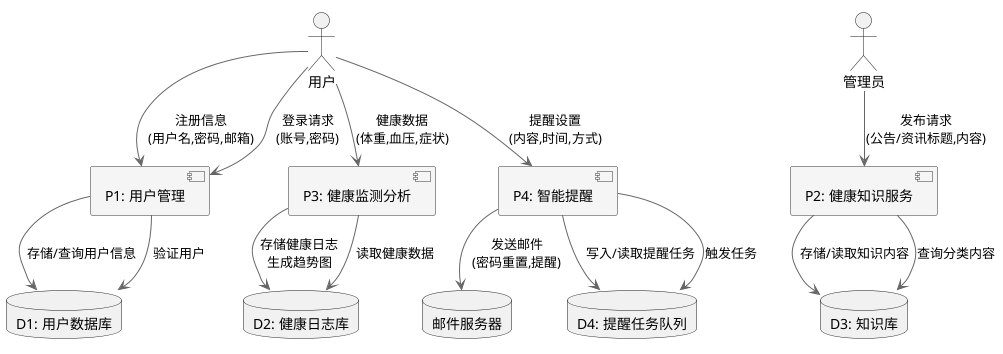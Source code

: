@startuml
!pragma layout smetana

skinparam component {
  BackgroundColor #F5F5F5
  BorderColor #333333
  ArrowColor #666666
}

actor 用户 as User
actor 管理员 as Admin
database "邮件服务器" as MailServer

component "P1: 用户管理" as P1
component "P2: 健康知识服务" as P2
component "P3: 健康监测分析" as P3
component "P4: 智能提醒" as P4

database "D1: 用户数据库" as D1
database "D2: 健康日志库" as D2
database "D3: 知识库" as D3
database "D4: 提醒任务队列" as D4

User --> P1 : 注册信息\n(用户名,密码,邮箱)
User --> P1 : 登录请求\n(账号,密码)
User --> P3 : 健康数据\n(体重,血压,症状)
User --> P4 : 提醒设置\n(内容,时间,方式)

Admin --> P2 : 发布请求\n(公告/资讯标题,内容)

P1 --> D1 : 存储/查询用户信息
P2 --> D3 : 存储/读取知识内容
P3 --> D2 : 存储健康日志\n生成趋势图
P4 --> D4 : 写入/读取提醒任务
P4 --> MailServer : 发送邮件\n(密码重置,提醒)

D1 <-- P1 : 验证用户
D3 <-- P2 : 查询分类内容
D2 <-- P3 : 读取健康数据
D4 <-- P4 : 触发任务

@enduml
